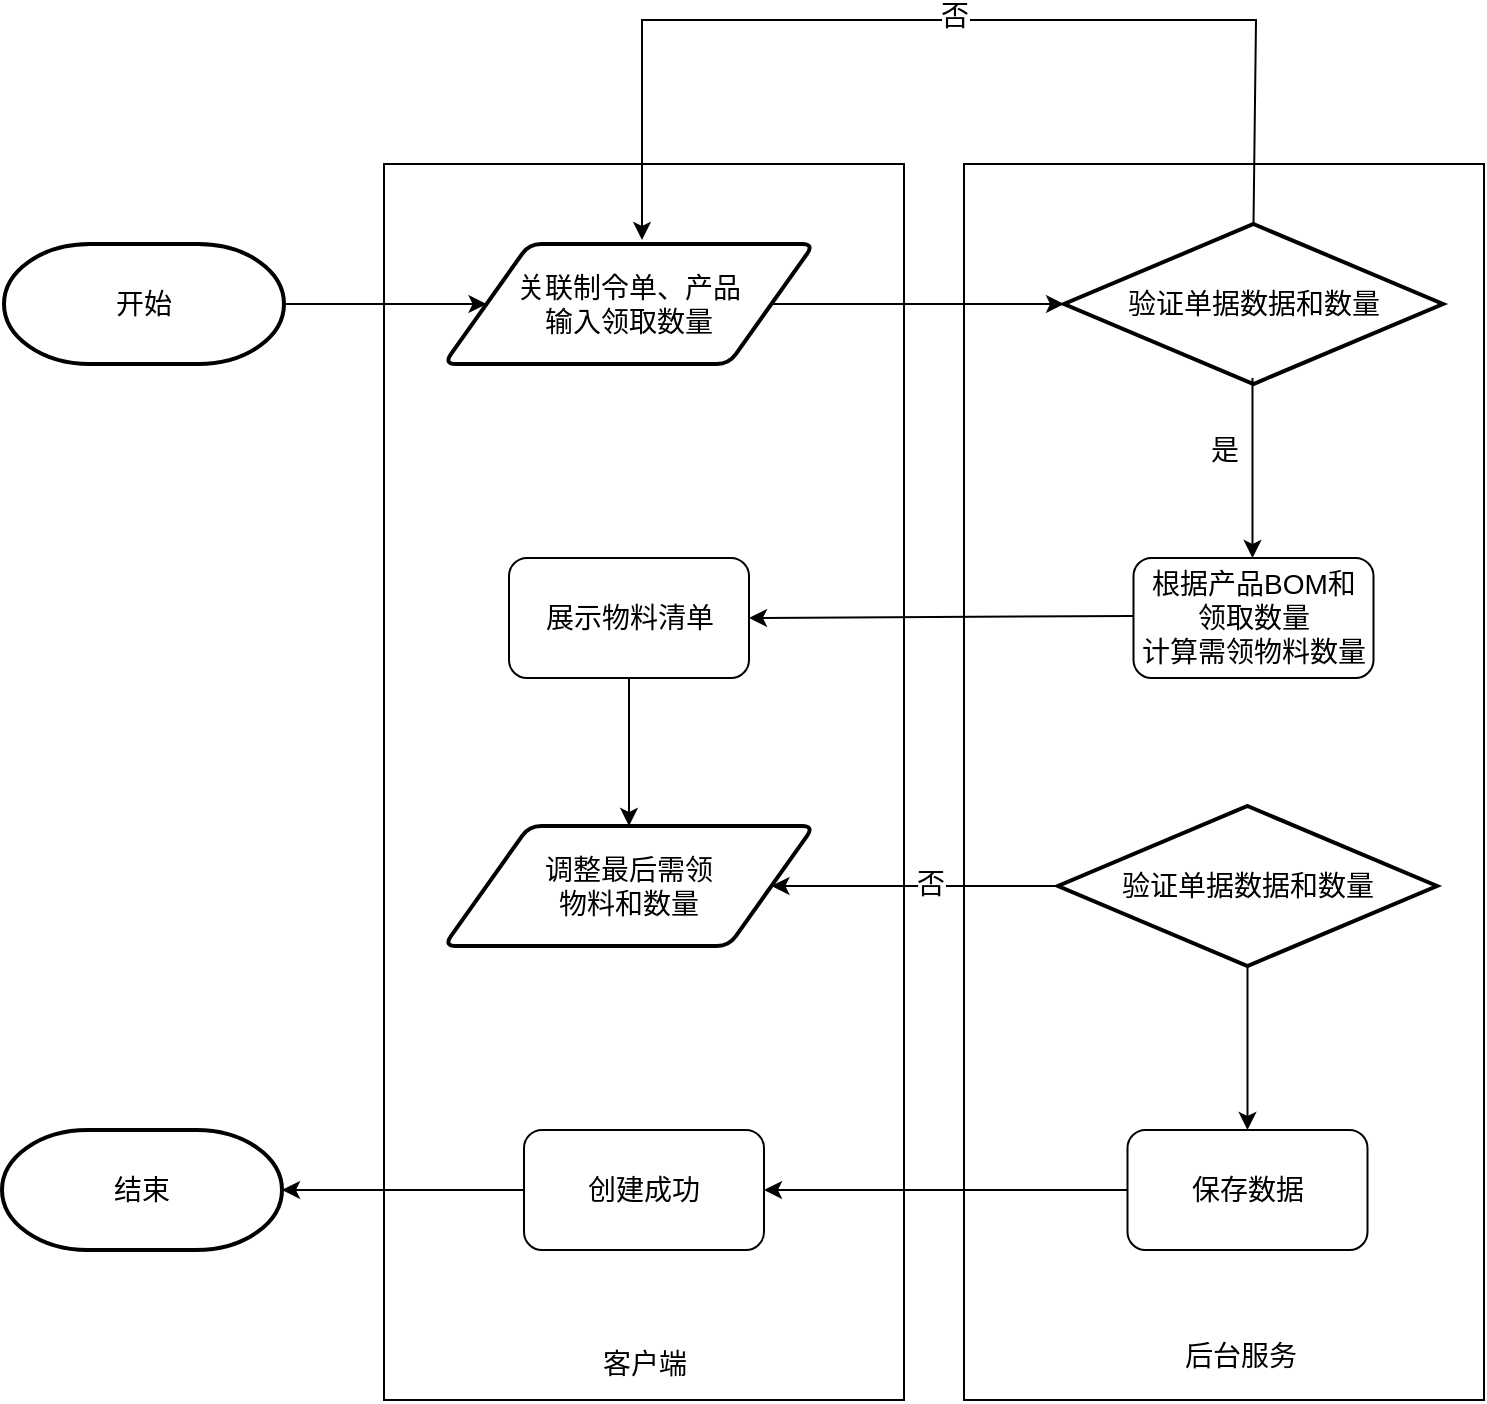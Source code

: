 <mxfile version="20.0.4" type="github">
  <diagram id="UtX-yBfO-ybP-oYsqEdY" name="第 1 页">
    <mxGraphModel dx="1422" dy="786" grid="1" gridSize="10" guides="1" tooltips="1" connect="1" arrows="1" fold="1" page="1" pageScale="1" pageWidth="1654" pageHeight="2336" math="0" shadow="0">
      <root>
        <mxCell id="0" />
        <mxCell id="1" parent="0" />
        <mxCell id="cR7EDDmq7v_sF_uvXE_5-1" value="" style="verticalLabelPosition=bottom;verticalAlign=top;html=1;shape=mxgraph.basic.rect;fillColor2=none;strokeWidth=1;size=20;indent=5;fontSize=14;" vertex="1" parent="1">
          <mxGeometry x="811" y="512" width="260" height="618" as="geometry" />
        </mxCell>
        <mxCell id="cR7EDDmq7v_sF_uvXE_5-2" value="" style="verticalLabelPosition=bottom;verticalAlign=top;html=1;shape=mxgraph.basic.rect;fillColor2=none;strokeWidth=1;size=20;indent=5;fontSize=14;" vertex="1" parent="1">
          <mxGeometry x="521" y="512" width="260" height="618" as="geometry" />
        </mxCell>
        <mxCell id="cR7EDDmq7v_sF_uvXE_5-3" value="开始" style="strokeWidth=2;html=1;shape=mxgraph.flowchart.terminator;whiteSpace=wrap;fontSize=14;" vertex="1" parent="1">
          <mxGeometry x="331" y="552" width="140" height="60" as="geometry" />
        </mxCell>
        <mxCell id="cR7EDDmq7v_sF_uvXE_5-4" value="关联制令单、产品&lt;br&gt;输入领取数量" style="shape=parallelogram;html=1;strokeWidth=2;perimeter=parallelogramPerimeter;whiteSpace=wrap;rounded=1;arcSize=12;size=0.23;fontSize=14;" vertex="1" parent="1">
          <mxGeometry x="551" y="552" width="185" height="60" as="geometry" />
        </mxCell>
        <mxCell id="cR7EDDmq7v_sF_uvXE_5-5" value="验证单据数据和数量" style="strokeWidth=2;html=1;shape=mxgraph.flowchart.decision;whiteSpace=wrap;fontSize=14;" vertex="1" parent="1">
          <mxGeometry x="861" y="542" width="189.5" height="80" as="geometry" />
        </mxCell>
        <mxCell id="cR7EDDmq7v_sF_uvXE_5-6" value="结束" style="strokeWidth=2;html=1;shape=mxgraph.flowchart.terminator;whiteSpace=wrap;fontSize=14;" vertex="1" parent="1">
          <mxGeometry x="330" y="995" width="140" height="60" as="geometry" />
        </mxCell>
        <mxCell id="cR7EDDmq7v_sF_uvXE_5-7" value="是" style="text;html=1;align=center;verticalAlign=middle;resizable=0;points=[];autosize=1;strokeColor=none;fillColor=none;fontSize=14;" vertex="1" parent="1">
          <mxGeometry x="921" y="640" width="40" height="30" as="geometry" />
        </mxCell>
        <mxCell id="cR7EDDmq7v_sF_uvXE_5-8" value="根据产品BOM和&lt;br&gt;领取数量&lt;br&gt;计算需领物料数量" style="rounded=1;whiteSpace=wrap;html=1;fontSize=14;" vertex="1" parent="1">
          <mxGeometry x="895.75" y="709" width="120" height="60" as="geometry" />
        </mxCell>
        <mxCell id="cR7EDDmq7v_sF_uvXE_5-9" value="" style="endArrow=classic;html=1;rounded=0;fontSize=14;" edge="1" parent="1">
          <mxGeometry width="50" height="50" relative="1" as="geometry">
            <mxPoint x="955.25" y="619" as="sourcePoint" />
            <mxPoint x="955.25" y="709" as="targetPoint" />
          </mxGeometry>
        </mxCell>
        <mxCell id="cR7EDDmq7v_sF_uvXE_5-10" value="客户端" style="text;html=1;align=center;verticalAlign=middle;resizable=0;points=[];autosize=1;strokeColor=none;fillColor=none;fontSize=14;" vertex="1" parent="1">
          <mxGeometry x="616" y="1097" width="70" height="30" as="geometry" />
        </mxCell>
        <mxCell id="cR7EDDmq7v_sF_uvXE_5-11" value="后台服务" style="text;html=1;align=center;verticalAlign=middle;resizable=0;points=[];autosize=1;strokeColor=none;fillColor=none;fontSize=14;" vertex="1" parent="1">
          <mxGeometry x="908.75" y="1093" width="80" height="30" as="geometry" />
        </mxCell>
        <mxCell id="cR7EDDmq7v_sF_uvXE_5-12" value="" style="endArrow=classic;html=1;rounded=0;fontSize=14;exitX=1;exitY=0.5;exitDx=0;exitDy=0;exitPerimeter=0;entryX=0;entryY=0.5;entryDx=0;entryDy=0;" edge="1" parent="1" source="cR7EDDmq7v_sF_uvXE_5-3" target="cR7EDDmq7v_sF_uvXE_5-4">
          <mxGeometry width="50" height="50" relative="1" as="geometry">
            <mxPoint x="631" y="452" as="sourcePoint" />
            <mxPoint x="681" y="402" as="targetPoint" />
          </mxGeometry>
        </mxCell>
        <mxCell id="cR7EDDmq7v_sF_uvXE_5-13" value="" style="endArrow=classic;html=1;rounded=0;fontSize=14;exitX=1;exitY=0.5;exitDx=0;exitDy=0;entryX=0;entryY=0.5;entryDx=0;entryDy=0;entryPerimeter=0;" edge="1" parent="1" source="cR7EDDmq7v_sF_uvXE_5-4" target="cR7EDDmq7v_sF_uvXE_5-5">
          <mxGeometry width="50" height="50" relative="1" as="geometry">
            <mxPoint x="631" y="452" as="sourcePoint" />
            <mxPoint x="681" y="402" as="targetPoint" />
          </mxGeometry>
        </mxCell>
        <mxCell id="cR7EDDmq7v_sF_uvXE_5-16" value="展示物料清单" style="rounded=1;whiteSpace=wrap;html=1;fontSize=14;" vertex="1" parent="1">
          <mxGeometry x="583.5" y="709" width="120" height="60" as="geometry" />
        </mxCell>
        <mxCell id="cR7EDDmq7v_sF_uvXE_5-17" value="" style="endArrow=classic;html=1;rounded=0;fontSize=14;exitX=0;exitY=0.5;exitDx=0;exitDy=0;entryX=1;entryY=0.5;entryDx=0;entryDy=0;" edge="1" parent="1" target="cR7EDDmq7v_sF_uvXE_5-16">
          <mxGeometry width="50" height="50" relative="1" as="geometry">
            <mxPoint x="895.75" y="738" as="sourcePoint" />
            <mxPoint x="701" y="753" as="targetPoint" />
          </mxGeometry>
        </mxCell>
        <mxCell id="cR7EDDmq7v_sF_uvXE_5-19" value="" style="endArrow=classic;html=1;rounded=0;exitX=0.5;exitY=0;exitDx=0;exitDy=0;exitPerimeter=0;" edge="1" parent="1" source="cR7EDDmq7v_sF_uvXE_5-5">
          <mxGeometry width="50" height="50" relative="1" as="geometry">
            <mxPoint x="700" y="680" as="sourcePoint" />
            <mxPoint x="650" y="550" as="targetPoint" />
            <Array as="points">
              <mxPoint x="957" y="440" />
              <mxPoint x="650" y="440" />
            </Array>
          </mxGeometry>
        </mxCell>
        <mxCell id="cR7EDDmq7v_sF_uvXE_5-20" value="否" style="edgeLabel;html=1;align=center;verticalAlign=middle;resizable=0;points=[];fontSize=14;" vertex="1" connectable="0" parent="cR7EDDmq7v_sF_uvXE_5-19">
          <mxGeometry x="-0.025" y="-3" relative="1" as="geometry">
            <mxPoint y="1" as="offset" />
          </mxGeometry>
        </mxCell>
        <mxCell id="cR7EDDmq7v_sF_uvXE_5-22" value="调整最后需领&lt;br&gt;物料和数量" style="shape=parallelogram;html=1;strokeWidth=2;perimeter=parallelogramPerimeter;whiteSpace=wrap;rounded=1;arcSize=12;size=0.23;fontSize=14;" vertex="1" parent="1">
          <mxGeometry x="551" y="843" width="185" height="60" as="geometry" />
        </mxCell>
        <mxCell id="cR7EDDmq7v_sF_uvXE_5-23" value="" style="endArrow=classic;html=1;rounded=0;fontSize=14;exitX=0.5;exitY=1;exitDx=0;exitDy=0;entryX=0.5;entryY=0;entryDx=0;entryDy=0;" edge="1" parent="1" source="cR7EDDmq7v_sF_uvXE_5-16" target="cR7EDDmq7v_sF_uvXE_5-22">
          <mxGeometry width="50" height="50" relative="1" as="geometry">
            <mxPoint x="700" y="760" as="sourcePoint" />
            <mxPoint x="750" y="710" as="targetPoint" />
          </mxGeometry>
        </mxCell>
        <mxCell id="cR7EDDmq7v_sF_uvXE_5-25" value="验证单据数据和数量" style="strokeWidth=2;html=1;shape=mxgraph.flowchart.decision;whiteSpace=wrap;fontSize=14;" vertex="1" parent="1">
          <mxGeometry x="858" y="833" width="189.5" height="80" as="geometry" />
        </mxCell>
        <mxCell id="cR7EDDmq7v_sF_uvXE_5-26" value="" style="endArrow=classic;html=1;rounded=0;fontSize=14;exitX=0;exitY=0.5;exitDx=0;exitDy=0;exitPerimeter=0;entryX=1;entryY=0.5;entryDx=0;entryDy=0;" edge="1" parent="1" source="cR7EDDmq7v_sF_uvXE_5-25" target="cR7EDDmq7v_sF_uvXE_5-22">
          <mxGeometry width="50" height="50" relative="1" as="geometry">
            <mxPoint x="700" y="860" as="sourcePoint" />
            <mxPoint x="750" y="810" as="targetPoint" />
          </mxGeometry>
        </mxCell>
        <mxCell id="cR7EDDmq7v_sF_uvXE_5-27" value="否" style="edgeLabel;html=1;align=center;verticalAlign=middle;resizable=0;points=[];fontSize=14;" vertex="1" connectable="0" parent="cR7EDDmq7v_sF_uvXE_5-26">
          <mxGeometry x="0.239" y="1" relative="1" as="geometry">
            <mxPoint x="25" y="-2" as="offset" />
          </mxGeometry>
        </mxCell>
        <mxCell id="cR7EDDmq7v_sF_uvXE_5-29" value="保存数据" style="rounded=1;whiteSpace=wrap;html=1;fontSize=14;" vertex="1" parent="1">
          <mxGeometry x="892.75" y="995" width="120" height="60" as="geometry" />
        </mxCell>
        <mxCell id="cR7EDDmq7v_sF_uvXE_5-30" value="" style="endArrow=classic;html=1;rounded=0;fontSize=14;entryX=0.5;entryY=0;entryDx=0;entryDy=0;exitX=0.5;exitY=1;exitDx=0;exitDy=0;exitPerimeter=0;" edge="1" parent="1" source="cR7EDDmq7v_sF_uvXE_5-25" target="cR7EDDmq7v_sF_uvXE_5-29">
          <mxGeometry width="50" height="50" relative="1" as="geometry">
            <mxPoint x="700" y="880" as="sourcePoint" />
            <mxPoint x="750" y="830" as="targetPoint" />
          </mxGeometry>
        </mxCell>
        <mxCell id="cR7EDDmq7v_sF_uvXE_5-31" value="创建成功" style="rounded=1;whiteSpace=wrap;html=1;fontSize=14;" vertex="1" parent="1">
          <mxGeometry x="591" y="995" width="120" height="60" as="geometry" />
        </mxCell>
        <mxCell id="cR7EDDmq7v_sF_uvXE_5-32" value="" style="endArrow=classic;html=1;rounded=0;fontSize=14;exitX=0;exitY=0.5;exitDx=0;exitDy=0;entryX=1;entryY=0.5;entryDx=0;entryDy=0;" edge="1" parent="1" source="cR7EDDmq7v_sF_uvXE_5-29" target="cR7EDDmq7v_sF_uvXE_5-31">
          <mxGeometry width="50" height="50" relative="1" as="geometry">
            <mxPoint x="700" y="980" as="sourcePoint" />
            <mxPoint x="750" y="930" as="targetPoint" />
          </mxGeometry>
        </mxCell>
        <mxCell id="cR7EDDmq7v_sF_uvXE_5-33" value="" style="endArrow=classic;html=1;rounded=0;fontSize=14;exitX=0;exitY=0.5;exitDx=0;exitDy=0;entryX=1;entryY=0.5;entryDx=0;entryDy=0;entryPerimeter=0;" edge="1" parent="1" source="cR7EDDmq7v_sF_uvXE_5-31" target="cR7EDDmq7v_sF_uvXE_5-6">
          <mxGeometry width="50" height="50" relative="1" as="geometry">
            <mxPoint x="700" y="980" as="sourcePoint" />
            <mxPoint x="750" y="930" as="targetPoint" />
          </mxGeometry>
        </mxCell>
      </root>
    </mxGraphModel>
  </diagram>
</mxfile>
